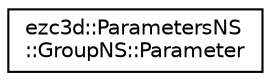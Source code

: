 digraph "Graphical Class Hierarchy"
{
  edge [fontname="Helvetica",fontsize="10",labelfontname="Helvetica",labelfontsize="10"];
  node [fontname="Helvetica",fontsize="10",shape=record];
  rankdir="LR";
  Node0 [label="ezc3d::ParametersNS\l::GroupNS::Parameter",height=0.2,width=0.4,color="black", fillcolor="white", style="filled",URL="$classezc3d_1_1ParametersNS_1_1GroupNS_1_1Parameter.html",tooltip="Parameter of a C3D file. "];
}
